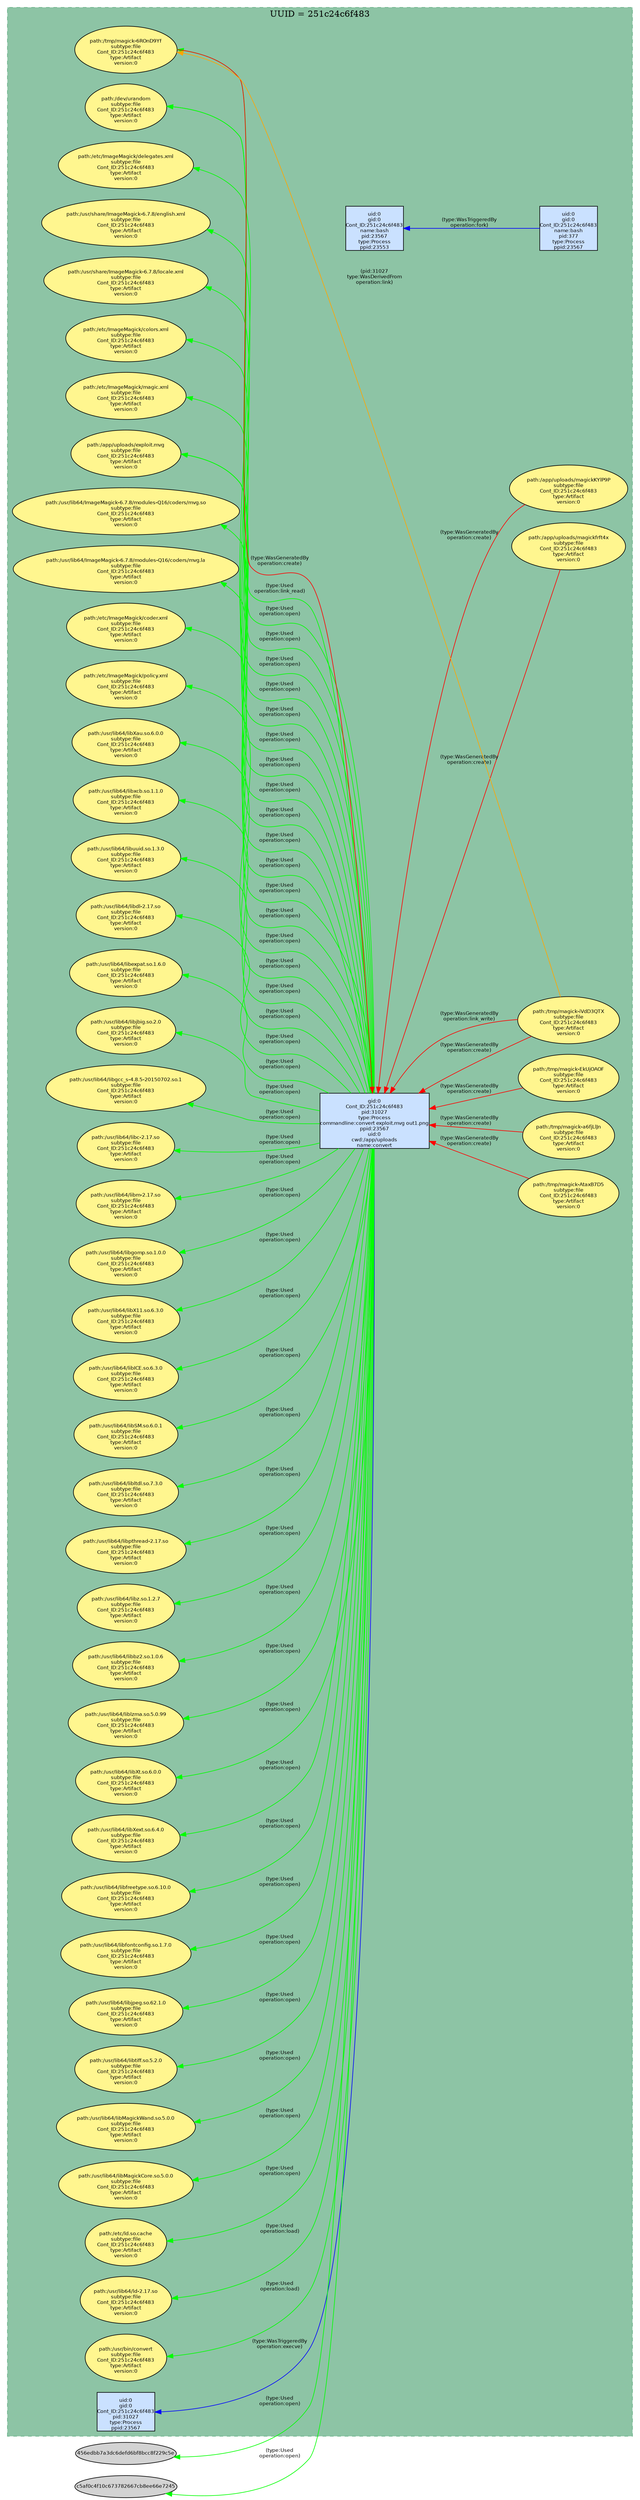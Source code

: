 digraph spade2dot {
graph [rankdir = "RL"];
node [fontname="Helvetica" fontsize="8" style="filled" margin="0.0,0.0"];
edge [fontname="Helvetica" fontsize="8"]; 
subgraph cluster_251c24c6f483 { label="UUID = 251c24c6f483" color="#268F5586" style="filled,dashed" ;

"688800286eb8303a6e91432b1bc464df" [label="\nuid:0\ngid:0\nCont_ID:251c24c6f483\nname:bash\npid:23567\ntype:Process\nppid:23553" shape="box" fillcolor="lightsteelblue1"];
"62c05c489b679004177fe50e1832cc29" [label="\nuid:0\ngid:0\nCont_ID:251c24c6f483\nname:bash\npid:377\ntype:Process\nppid:23567" shape="box" fillcolor="lightsteelblue1"];
"284633a96ea0a773ac2ecffc428e8e13" [label="\nuid:0\ngid:0\nCont_ID:251c24c6f483\npid:31027\ntype:Process\nppid:23567" shape="box" fillcolor="lightsteelblue1"];
"32f451f9322798de122279e9522e5038" [label="\ngid:0\nCont_ID:251c24c6f483\npid:31027\ntype:Process\ncommandline:convert exploit.mvg out1.png\nppid:23567\nuid:0\ncwd:/app/uploads\nname:convert" shape="box" fillcolor="lightsteelblue1"];
"688f233d7efacfeb5d1a40705bd8fac8" [label="\npath:/usr/bin/convert\nsubtype:file\nCont_ID:251c24c6f483\ntype:Artifact\nversion:0" shape="ellipse" fillcolor="khaki1"];
"225200f1b4b9d6d4d15cb79c26663d99" [label="\npath:/usr/lib64/ld-2.17.so\nsubtype:file\nCont_ID:251c24c6f483\ntype:Artifact\nversion:0" shape="ellipse" fillcolor="khaki1"];
"5e6870be5fae6ce6e3b2673f7af7dba7" [label="\npath:/etc/ld.so.cache\nsubtype:file\nCont_ID:251c24c6f483\ntype:Artifact\nversion:0" shape="ellipse" fillcolor="khaki1"];
"1eac1f1ccafbb1c02876ba22739d3308" [label="\npath:/usr/lib64/libMagickCore.so.5.0.0\nsubtype:file\nCont_ID:251c24c6f483\ntype:Artifact\nversion:0" shape="ellipse" fillcolor="khaki1"];
"aca5c0d2823de746410c3d4f88188389" [label="\npath:/usr/lib64/libMagickWand.so.5.0.0\nsubtype:file\nCont_ID:251c24c6f483\ntype:Artifact\nversion:0" shape="ellipse" fillcolor="khaki1"];
"351d6340bbf8dda73eb2aa7082de8283" [label="\npath:/usr/lib64/libtiff.so.5.2.0\nsubtype:file\nCont_ID:251c24c6f483\ntype:Artifact\nversion:0" shape="ellipse" fillcolor="khaki1"];
"7be3352ebab7396f8a61b97427d063d9" [label="\npath:/usr/lib64/libjpeg.so.62.1.0\nsubtype:file\nCont_ID:251c24c6f483\ntype:Artifact\nversion:0" shape="ellipse" fillcolor="khaki1"];
"b594df7f7b59f057b38bd02a30078119" [label="\npath:/usr/lib64/libfontconfig.so.1.7.0\nsubtype:file\nCont_ID:251c24c6f483\ntype:Artifact\nversion:0" shape="ellipse" fillcolor="khaki1"];
"e281dd791945f8c856fe3fbc0f4dbdcd" [label="\npath:/usr/lib64/libfreetype.so.6.10.0\nsubtype:file\nCont_ID:251c24c6f483\ntype:Artifact\nversion:0" shape="ellipse" fillcolor="khaki1"];
"3ca30fea82a6fdd7eb34ccfd2d2a446b" [label="\npath:/usr/lib64/libXext.so.6.4.0\nsubtype:file\nCont_ID:251c24c6f483\ntype:Artifact\nversion:0" shape="ellipse" fillcolor="khaki1"];
"41c8a87dca0fbee9f8a905d2534a12af" [label="\npath:/usr/lib64/libXt.so.6.0.0\nsubtype:file\nCont_ID:251c24c6f483\ntype:Artifact\nversion:0" shape="ellipse" fillcolor="khaki1"];
"1f925e339790617854569d9f8d59a2df" [label="\npath:/usr/lib64/liblzma.so.5.0.99\nsubtype:file\nCont_ID:251c24c6f483\ntype:Artifact\nversion:0" shape="ellipse" fillcolor="khaki1"];
"cf793807a685341a20e96ddbc2fdc10d" [label="\npath:/usr/lib64/libbz2.so.1.0.6\nsubtype:file\nCont_ID:251c24c6f483\ntype:Artifact\nversion:0" shape="ellipse" fillcolor="khaki1"];
"11098114ad517b3490b897c5b246355b" [label="\npath:/usr/lib64/libz.so.1.2.7\nsubtype:file\nCont_ID:251c24c6f483\ntype:Artifact\nversion:0" shape="ellipse" fillcolor="khaki1"];
"b8cd367b86b19a266143df1b76b1b810" [label="\npath:/usr/lib64/libpthread-2.17.so\nsubtype:file\nCont_ID:251c24c6f483\ntype:Artifact\nversion:0" shape="ellipse" fillcolor="khaki1"];
"37c71578fdcaf4be268f29e78346dcef" [label="\npath:/usr/lib64/libltdl.so.7.3.0\nsubtype:file\nCont_ID:251c24c6f483\ntype:Artifact\nversion:0" shape="ellipse" fillcolor="khaki1"];
"530ebc73368e3ffc0a4f128f19503bf2" [label="\npath:/usr/lib64/libSM.so.6.0.1\nsubtype:file\nCont_ID:251c24c6f483\ntype:Artifact\nversion:0" shape="ellipse" fillcolor="khaki1"];
"82591715cc68ee2680004033c8e7b06c" [label="\npath:/usr/lib64/libICE.so.6.3.0\nsubtype:file\nCont_ID:251c24c6f483\ntype:Artifact\nversion:0" shape="ellipse" fillcolor="khaki1"];
"f9be7fb066322268da3672299d8836f5" [label="\npath:/usr/lib64/libX11.so.6.3.0\nsubtype:file\nCont_ID:251c24c6f483\ntype:Artifact\nversion:0" shape="ellipse" fillcolor="khaki1"];
"1fc4d9d17f382a5f2012b8fa10d19267" [label="\npath:/usr/lib64/libgomp.so.1.0.0\nsubtype:file\nCont_ID:251c24c6f483\ntype:Artifact\nversion:0" shape="ellipse" fillcolor="khaki1"];
"d8af93a457bb05fd6eb02c50e3fbe8cb" [label="\npath:/usr/lib64/libm-2.17.so\nsubtype:file\nCont_ID:251c24c6f483\ntype:Artifact\nversion:0" shape="ellipse" fillcolor="khaki1"];
"5df380cfe507cdc53b217d39e066feec" [label="\npath:/usr/lib64/libc-2.17.so\nsubtype:file\nCont_ID:251c24c6f483\ntype:Artifact\nversion:0" shape="ellipse" fillcolor="khaki1"];
"5b5fa20a2075e9d920284e8bea07afd8" [label="\npath:/usr/lib64/libgcc_s-4.8.5-20150702.so.1\nsubtype:file\nCont_ID:251c24c6f483\ntype:Artifact\nversion:0" shape="ellipse" fillcolor="khaki1"];
"e3a5e7ef9cb1dddd15c7b4c769e60692" [label="\npath:/usr/lib64/libjbig.so.2.0\nsubtype:file\nCont_ID:251c24c6f483\ntype:Artifact\nversion:0" shape="ellipse" fillcolor="khaki1"];
"9aca8746a3956a90659b9b037ac52abb" [label="\npath:/usr/lib64/libexpat.so.1.6.0\nsubtype:file\nCont_ID:251c24c6f483\ntype:Artifact\nversion:0" shape="ellipse" fillcolor="khaki1"];
"f908fc2999bb239bb3b29a937951e11f" [label="\npath:/usr/lib64/libdl-2.17.so\nsubtype:file\nCont_ID:251c24c6f483\ntype:Artifact\nversion:0" shape="ellipse" fillcolor="khaki1"];
"1df63e91beff66a27673a3ad0fe94e6c" [label="\npath:/usr/lib64/libuuid.so.1.3.0\nsubtype:file\nCont_ID:251c24c6f483\ntype:Artifact\nversion:0" shape="ellipse" fillcolor="khaki1"];
"580b4bd87b56d7f5f1ca3d0981ab3fc6" [label="\npath:/usr/lib64/libxcb.so.1.1.0\nsubtype:file\nCont_ID:251c24c6f483\ntype:Artifact\nversion:0" shape="ellipse" fillcolor="khaki1"];
"5bec3e6d7beab4a354a7dfa2b50bd6b1" [label="\npath:/usr/lib64/libXau.so.6.0.0\nsubtype:file\nCont_ID:251c24c6f483\ntype:Artifact\nversion:0" shape="ellipse" fillcolor="khaki1"];
"11321a3c1555760b9ce1668ac6409a4d" [label="\npath:/etc/ImageMagick/policy.xml\nsubtype:file\nCont_ID:251c24c6f483\ntype:Artifact\nversion:0" shape="ellipse" fillcolor="khaki1"];
"7385287e7c86a380b4328b5be38fe1a8" [label="\npath:/etc/ImageMagick/coder.xml\nsubtype:file\nCont_ID:251c24c6f483\ntype:Artifact\nversion:0" shape="ellipse" fillcolor="khaki1"];
"3ba438fb914fe6af036232634b3e42ba" [label="\npath:/usr/lib64/ImageMagick-6.7.8/modules-Q16/coders/mvg.la\nsubtype:file\nCont_ID:251c24c6f483\ntype:Artifact\nversion:0" shape="ellipse" fillcolor="khaki1"];
"4175ee1722351b29706b499db337e828" [label="\npath:/usr/lib64/ImageMagick-6.7.8/modules-Q16/coders/mvg.so\nsubtype:file\nCont_ID:251c24c6f483\ntype:Artifact\nversion:0" shape="ellipse" fillcolor="khaki1"];
"82442f159ab1dc0e0300ad6455d235a0" [label="\npath:/app/uploads/exploit.mvg\nsubtype:file\nCont_ID:251c24c6f483\ntype:Artifact\nversion:0" shape="ellipse" fillcolor="khaki1"];
"93197066ccf3bc6d750364c2807c0037" [label="\npath:/etc/ImageMagick/magic.xml\nsubtype:file\nCont_ID:251c24c6f483\ntype:Artifact\nversion:0" shape="ellipse" fillcolor="khaki1"];
"6fc967ce67119fa4abc0c3202c79bb56" [label="\npath:/etc/ImageMagick/colors.xml\nsubtype:file\nCont_ID:251c24c6f483\ntype:Artifact\nversion:0" shape="ellipse" fillcolor="khaki1"];
"de751fece4d418fd11990c44b1449a3f" [label="\npath:/usr/share/ImageMagick-6.7.8/locale.xml\nsubtype:file\nCont_ID:251c24c6f483\ntype:Artifact\nversion:0" shape="ellipse" fillcolor="khaki1"];
"3c8d12e9e0b3495878d86d9c91b42c7a" [label="\npath:/usr/share/ImageMagick-6.7.8/english.xml\nsubtype:file\nCont_ID:251c24c6f483\ntype:Artifact\nversion:0" shape="ellipse" fillcolor="khaki1"];
"82ef1e2a5c9a2f3d642b02b3a26d0af2" [label="\npath:/etc/ImageMagick/delegates.xml\nsubtype:file\nCont_ID:251c24c6f483\ntype:Artifact\nversion:0" shape="ellipse" fillcolor="khaki1"];
"429212ee9b307bd5242c9b292c4bfcf5" [label="\npath:/app/uploads/magickKYlP9P\nsubtype:file\nCont_ID:251c24c6f483\ntype:Artifact\nversion:0" shape="ellipse" fillcolor="khaki1"];
"593079d00026559829517908adf086a1" [label="\npath:/dev/urandom\nsubtype:file\nCont_ID:251c24c6f483\ntype:Artifact\nversion:0" shape="ellipse" fillcolor="khaki1"];
"c3e1d83ca8defa7416982c1fe5b29187" [label="\npath:/app/uploads/magickfrft4x\nsubtype:file\nCont_ID:251c24c6f483\ntype:Artifact\nversion:0" shape="ellipse" fillcolor="khaki1"];
"fa43a8e1e93e31a4367afc199161fd08" [label="\npath:/tmp/magick-6ROnD9Yf\nsubtype:file\nCont_ID:251c24c6f483\ntype:Artifact\nversion:0" shape="ellipse" fillcolor="khaki1"];
"d28deadb21de59e298a37b52b7314c14" [label="\npath:/tmp/magick-iVdD3QTX\nsubtype:file\nCont_ID:251c24c6f483\ntype:Artifact\nversion:0" shape="ellipse" fillcolor="khaki1"];
"fa43a8e1e93e31a4367afc199161fd08" [label="\npath:/tmp/magick-6ROnD9Yf\nsubtype:file\nCont_ID:251c24c6f483\ntype:Artifact\nversion:0" shape="ellipse" fillcolor="khaki1"];
"d28deadb21de59e298a37b52b7314c14" [label="\npath:/tmp/magick-iVdD3QTX\nsubtype:file\nCont_ID:251c24c6f483\ntype:Artifact\nversion:0" shape="ellipse" fillcolor="khaki1"];
"c731a37eb7ded0585de735b7b6a270e9" [label="\npath:/tmp/magick-EkUjOAOF\nsubtype:file\nCont_ID:251c24c6f483\ntype:Artifact\nversion:0" shape="ellipse" fillcolor="khaki1"];
"feb3fd98e14bdbf3aa2e6b9fd276d0fe" [label="\npath:/tmp/magick-a6fjLlJn\nsubtype:file\nCont_ID:251c24c6f483\ntype:Artifact\nversion:0" shape="ellipse" fillcolor="khaki1"];
"9c9a847ddb2154c113690e28aebfce44" [label="\npath:/tmp/magick-AtaxB7D5\nsubtype:file\nCont_ID:251c24c6f483\ntype:Artifact\nversion:0" shape="ellipse" fillcolor="khaki1"];
}
"62c05c489b679004177fe50e1832cc29" -> "688800286eb8303a6e91432b1bc464df" [label="(type:WasTriggeredBy\noperation:fork)" color="blue" style="solid"];
"32f451f9322798de122279e9522e5038" -> "284633a96ea0a773ac2ecffc428e8e13" [label="(type:WasTriggeredBy\noperation:execve)" color="blue" style="solid"];
"32f451f9322798de122279e9522e5038" -> "688f233d7efacfeb5d1a40705bd8fac8" [label="(type:Used\noperation:load)" color="green" style="solid"];
"32f451f9322798de122279e9522e5038" -> "225200f1b4b9d6d4d15cb79c26663d99" [label="(type:Used\noperation:load)" color="green" style="solid"];
"32f451f9322798de122279e9522e5038" -> "5e6870be5fae6ce6e3b2673f7af7dba7" [label="(type:Used\noperation:open)" color="green" style="solid"];
"32f451f9322798de122279e9522e5038" -> "1eac1f1ccafbb1c02876ba22739d3308" [label="(type:Used\noperation:open)" color="green" style="solid"];
"32f451f9322798de122279e9522e5038" -> "aca5c0d2823de746410c3d4f88188389" [label="(type:Used\noperation:open)" color="green" style="solid"];
"32f451f9322798de122279e9522e5038" -> "351d6340bbf8dda73eb2aa7082de8283" [label="(type:Used\noperation:open)" color="green" style="solid"];
"32f451f9322798de122279e9522e5038" -> "7be3352ebab7396f8a61b97427d063d9" [label="(type:Used\noperation:open)" color="green" style="solid"];
"32f451f9322798de122279e9522e5038" -> "b594df7f7b59f057b38bd02a30078119" [label="(type:Used\noperation:open)" color="green" style="solid"];
"32f451f9322798de122279e9522e5038" -> "e281dd791945f8c856fe3fbc0f4dbdcd" [label="(type:Used\noperation:open)" color="green" style="solid"];
"32f451f9322798de122279e9522e5038" -> "3ca30fea82a6fdd7eb34ccfd2d2a446b" [label="(type:Used\noperation:open)" color="green" style="solid"];
"32f451f9322798de122279e9522e5038" -> "41c8a87dca0fbee9f8a905d2534a12af" [label="(type:Used\noperation:open)" color="green" style="solid"];
"32f451f9322798de122279e9522e5038" -> "1f925e339790617854569d9f8d59a2df" [label="(type:Used\noperation:open)" color="green" style="solid"];
"32f451f9322798de122279e9522e5038" -> "cf793807a685341a20e96ddbc2fdc10d" [label="(type:Used\noperation:open)" color="green" style="solid"];
"32f451f9322798de122279e9522e5038" -> "11098114ad517b3490b897c5b246355b" [label="(type:Used\noperation:open)" color="green" style="solid"];
"32f451f9322798de122279e9522e5038" -> "b8cd367b86b19a266143df1b76b1b810" [label="(type:Used\noperation:open)" color="green" style="solid"];
"32f451f9322798de122279e9522e5038" -> "37c71578fdcaf4be268f29e78346dcef" [label="(type:Used\noperation:open)" color="green" style="solid"];
"32f451f9322798de122279e9522e5038" -> "530ebc73368e3ffc0a4f128f19503bf2" [label="(type:Used\noperation:open)" color="green" style="solid"];
"32f451f9322798de122279e9522e5038" -> "82591715cc68ee2680004033c8e7b06c" [label="(type:Used\noperation:open)" color="green" style="solid"];
"32f451f9322798de122279e9522e5038" -> "f9be7fb066322268da3672299d8836f5" [label="(type:Used\noperation:open)" color="green" style="solid"];
"32f451f9322798de122279e9522e5038" -> "1fc4d9d17f382a5f2012b8fa10d19267" [label="(type:Used\noperation:open)" color="green" style="solid"];
"32f451f9322798de122279e9522e5038" -> "d8af93a457bb05fd6eb02c50e3fbe8cb" [label="(type:Used\noperation:open)" color="green" style="solid"];
"32f451f9322798de122279e9522e5038" -> "5df380cfe507cdc53b217d39e066feec" [label="(type:Used\noperation:open)" color="green" style="solid"];
"32f451f9322798de122279e9522e5038" -> "5b5fa20a2075e9d920284e8bea07afd8" [label="(type:Used\noperation:open)" color="green" style="solid"];
"32f451f9322798de122279e9522e5038" -> "e3a5e7ef9cb1dddd15c7b4c769e60692" [label="(type:Used\noperation:open)" color="green" style="solid"];
"32f451f9322798de122279e9522e5038" -> "9aca8746a3956a90659b9b037ac52abb" [label="(type:Used\noperation:open)" color="green" style="solid"];
"32f451f9322798de122279e9522e5038" -> "f908fc2999bb239bb3b29a937951e11f" [label="(type:Used\noperation:open)" color="green" style="solid"];
"32f451f9322798de122279e9522e5038" -> "1df63e91beff66a27673a3ad0fe94e6c" [label="(type:Used\noperation:open)" color="green" style="solid"];
"32f451f9322798de122279e9522e5038" -> "580b4bd87b56d7f5f1ca3d0981ab3fc6" [label="(type:Used\noperation:open)" color="green" style="solid"];
"32f451f9322798de122279e9522e5038" -> "5bec3e6d7beab4a354a7dfa2b50bd6b1" [label="(type:Used\noperation:open)" color="green" style="solid"];
"32f451f9322798de122279e9522e5038" -> "456edbb7a3dc6defd6bf8bcc8f229c5e" [label="(type:Used\noperation:open)" color="green" style="solid"];
"32f451f9322798de122279e9522e5038" -> "c5af0c4f10c673782667cb8ee66e7245" [label="(type:Used\noperation:open)" color="green" style="solid"];
"32f451f9322798de122279e9522e5038" -> "11321a3c1555760b9ce1668ac6409a4d" [label="(type:Used\noperation:open)" color="green" style="solid"];
"32f451f9322798de122279e9522e5038" -> "7385287e7c86a380b4328b5be38fe1a8" [label="(type:Used\noperation:open)" color="green" style="solid"];
"32f451f9322798de122279e9522e5038" -> "3ba438fb914fe6af036232634b3e42ba" [label="(type:Used\noperation:open)" color="green" style="solid"];
"32f451f9322798de122279e9522e5038" -> "4175ee1722351b29706b499db337e828" [label="(type:Used\noperation:open)" color="green" style="solid"];
"32f451f9322798de122279e9522e5038" -> "82442f159ab1dc0e0300ad6455d235a0" [label="(type:Used\noperation:open)" color="green" style="solid"];
"32f451f9322798de122279e9522e5038" -> "93197066ccf3bc6d750364c2807c0037" [label="(type:Used\noperation:open)" color="green" style="solid"];
"32f451f9322798de122279e9522e5038" -> "82442f159ab1dc0e0300ad6455d235a0" [label="(type:Used\noperation:open)" color="green" style="solid"];
"32f451f9322798de122279e9522e5038" -> "82442f159ab1dc0e0300ad6455d235a0" [label="(type:Used\noperation:open)" color="green" style="solid"];
"32f451f9322798de122279e9522e5038" -> "6fc967ce67119fa4abc0c3202c79bb56" [label="(type:Used\noperation:open)" color="green" style="solid"];
"32f451f9322798de122279e9522e5038" -> "de751fece4d418fd11990c44b1449a3f" [label="(type:Used\noperation:open)" color="green" style="solid"];
"32f451f9322798de122279e9522e5038" -> "3c8d12e9e0b3495878d86d9c91b42c7a" [label="(type:Used\noperation:open)" color="green" style="solid"];
"32f451f9322798de122279e9522e5038" -> "82ef1e2a5c9a2f3d642b02b3a26d0af2" [label="(type:Used\noperation:open)" color="green" style="solid"];
"429212ee9b307bd5242c9b292c4bfcf5" -> "32f451f9322798de122279e9522e5038" [label="(type:WasGeneratedBy\noperation:create)" color="red" style="solid"];
"32f451f9322798de122279e9522e5038" -> "593079d00026559829517908adf086a1" [label="(type:Used\noperation:open)" color="green" style="solid"];
"c3e1d83ca8defa7416982c1fe5b29187" -> "32f451f9322798de122279e9522e5038" [label="(type:WasGeneratedBy\noperation:create)" color="red" style="solid"];
"32f451f9322798de122279e9522e5038" -> "593079d00026559829517908adf086a1" [label="(type:Used\noperation:open)" color="green" style="solid"];
"fa43a8e1e93e31a4367afc199161fd08" -> "32f451f9322798de122279e9522e5038" [label="(type:WasGeneratedBy\noperation:create)" color="red" style="solid"];
"d28deadb21de59e298a37b52b7314c14" -> "32f451f9322798de122279e9522e5038" [label="(type:WasGeneratedBy\noperation:create)" color="red" style="solid"];
"32f451f9322798de122279e9522e5038" -> "fa43a8e1e93e31a4367afc199161fd08" [label="(type:Used\noperation:link_read)" color="green" style="solid"];
"d28deadb21de59e298a37b52b7314c14" -> "32f451f9322798de122279e9522e5038" [label="(type:WasGeneratedBy\noperation:link_write)" color="red" style="solid"];
"d28deadb21de59e298a37b52b7314c14" -> "fa43a8e1e93e31a4367afc199161fd08" [label="(pid:31027\ntype:WasDerivedFrom\noperation:link)" color="orange" style="solid"];
"c731a37eb7ded0585de735b7b6a270e9" -> "32f451f9322798de122279e9522e5038" [label="(type:WasGeneratedBy\noperation:create)" color="red" style="solid"];
"feb3fd98e14bdbf3aa2e6b9fd276d0fe" -> "32f451f9322798de122279e9522e5038" [label="(type:WasGeneratedBy\noperation:create)" color="red" style="solid"];
"9c9a847ddb2154c113690e28aebfce44" -> "32f451f9322798de122279e9522e5038" [label="(type:WasGeneratedBy\noperation:create)" color="red" style="solid"];
}
